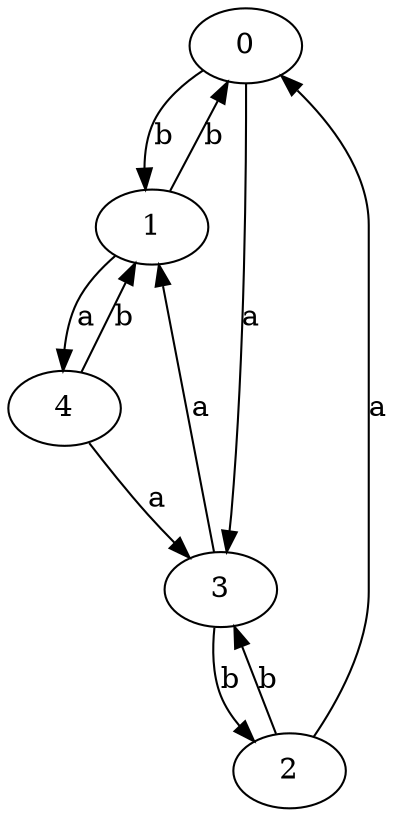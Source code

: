 digraph {
 ranksep=0.5;
 d2tdocpreamble = "\usetikzlibrary{automata}";
 d2tfigpreamble = "\tikzstyle{every state}= [ draw=blue!50,very thick,fill=blue!20]  \tikzstyle{auto}= [fill=white]";
 node [style="state"];
 edge [lblstyle="auto",topath="bend right", len=4  ]
  "0" [label="0",style = "state, initial, accepting"];
  "1" [label="1",];
  "2" [label="2",];
  "3" [label="3",];
  "4" [label="4",];
  "0" -> "1" [label="b"];
  "0" -> "3" [label="a"];
  "1" -> "0" [label="b"];
  "1" -> "4" [label="a"];
  "2" -> "0" [label="a"];
  "2" -> "3" [label="b"];
  "3" -> "1" [label="a"];
  "3" -> "2" [label="b"];
  "4" -> "1" [label="b"];
  "4" -> "3" [label="a"];
}